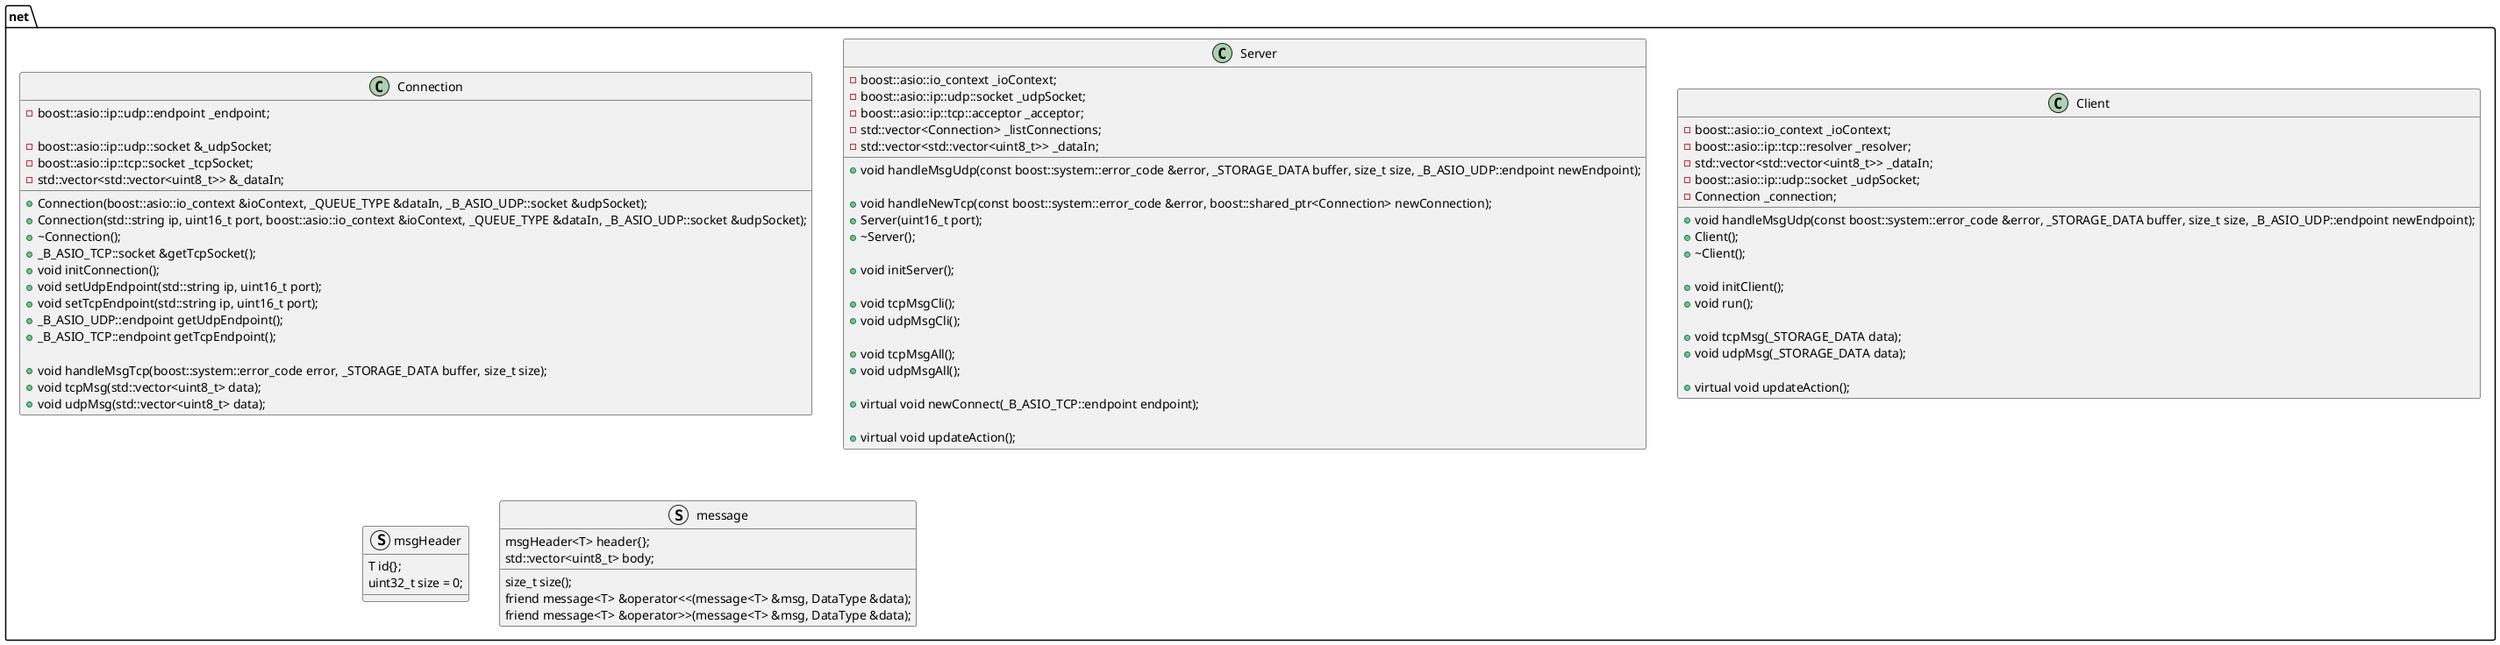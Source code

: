 @startuml network

namespace net {
    ' Gère tout ce qui est communication solo bolo (1 connexion = 1 client)
    class Connection {
        ' protected
            ' pour envoyer un message en udp
            -boost::asio::ip::udp::endpoint _endpoint;

            -boost::asio::ip::udp::socket &_udpSocket;
            -boost::asio::ip::tcp::socket _tcpSocket;
            -std::vector<std::vector<uint8_t>> &_dataIn;

        ' public
            +Connection(boost::asio::io_context &ioContext, _QUEUE_TYPE &dataIn, _B_ASIO_UDP::socket &udpSocket);
            +Connection(std::string ip, uint16_t port, boost::asio::io_context &ioContext, _QUEUE_TYPE &dataIn, _B_ASIO_UDP::socket &udpSocket);
            +~Connection();
            +_B_ASIO_TCP::socket &getTcpSocket();
            +void initConnection();
            +void setUdpEndpoint(std::string ip, uint16_t port);
            +void setTcpEndpoint(std::string ip, uint16_t port);
            +_B_ASIO_UDP::endpoint getUdpEndpoint();
            +_B_ASIO_TCP::endpoint getTcpEndpoint();

            ' Todo : installer le protocole de communication
            +void handleMsgTcp(boost::system::error_code error, _STORAGE_DATA buffer, size_t size);
            +void tcpMsg(std::vector<uint8_t> data);
            +void udpMsg(std::vector<uint8_t> data);
    }

    ' Gère l'acceptance des requêtes pour les liers aux connexions si existante (genre udp requête)
    ' + Messages envers un client en particulier ou tout les clients
    class Server {
        ' private
            ' Check si il accepte le message udp + le stock dans la queue
            +void handleMsgUdp(const boost::system::error_code &error, _STORAGE_DATA buffer, size_t size, _B_ASIO_UDP::endpoint newEndpoint);

            ' Si connexion udp, check all connexions + verif
            +void handleNewTcp(const boost::system::error_code &error, boost::shared_ptr<Connection> newConnection);

        ' protected
            -boost::asio::io_context _ioContext;
            -boost::asio::ip::udp::socket _udpSocket;
            -boost::asio::ip::tcp::acceptor _acceptor;
            -std::vector<Connection> _listConnections;
            -std::vector<std::vector<uint8_t>> _dataIn;

        ' public
            +Server(uint16_t port);
            +~Server();
            
            ' Boucle Principale pour waits les clients, async handleMsgUdp & handleNewTcp
            +void initServer();

            ' Send message pour un client par connexion
            +void tcpMsgCli();
            +void udpMsgCli();

            ' Boucle toutes les connexions pour un message
            +void tcpMsgAll();
            +void udpMsgAll();

            ' func call when new client (dans handleAccept et handleUdp après verif)
            +virtual void newConnect(_B_ASIO_TCP::endpoint endpoint);

            ' someone call this to get dataIn and use it (thread it ? need help)
            +virtual void updateAction();
    }

    class Client {
        ' private
            +void handleMsgUdp(const boost::system::error_code &error, _STORAGE_DATA buffer, size_t size, _B_ASIO_UDP::endpoint newEndpoint);

        ' protected
            -boost::asio::io_context _ioContext;
            -boost::asio::ip::tcp::resolver _resolver;
            -std::vector<std::vector<uint8_t>> _dataIn;
            -boost::asio::ip::udp::socket _udpSocket;
            -Connection _connection;

        ' public
            +Client();
            +~Client();

            +void initClient();
            +void run();

            +void tcpMsg(_STORAGE_DATA data);
            +void udpMsg(_STORAGE_DATA data);

            ' someone call this to get dataIn and use it (thread it ? need help)
            +virtual void updateAction();
    }

    struct msgHeader {
        T id{};
        uint32_t size = 0;
    }

    struct message {
        msgHeader<T> header{};
        std::vector<uint8_t> body;
        ' -------------------
        size_t size();
        friend message<T> &operator<<(message<T> &msg, DataType &data);
        friend message<T> &operator>>(message<T> &msg, DataType &data);
    }
}

@enduml